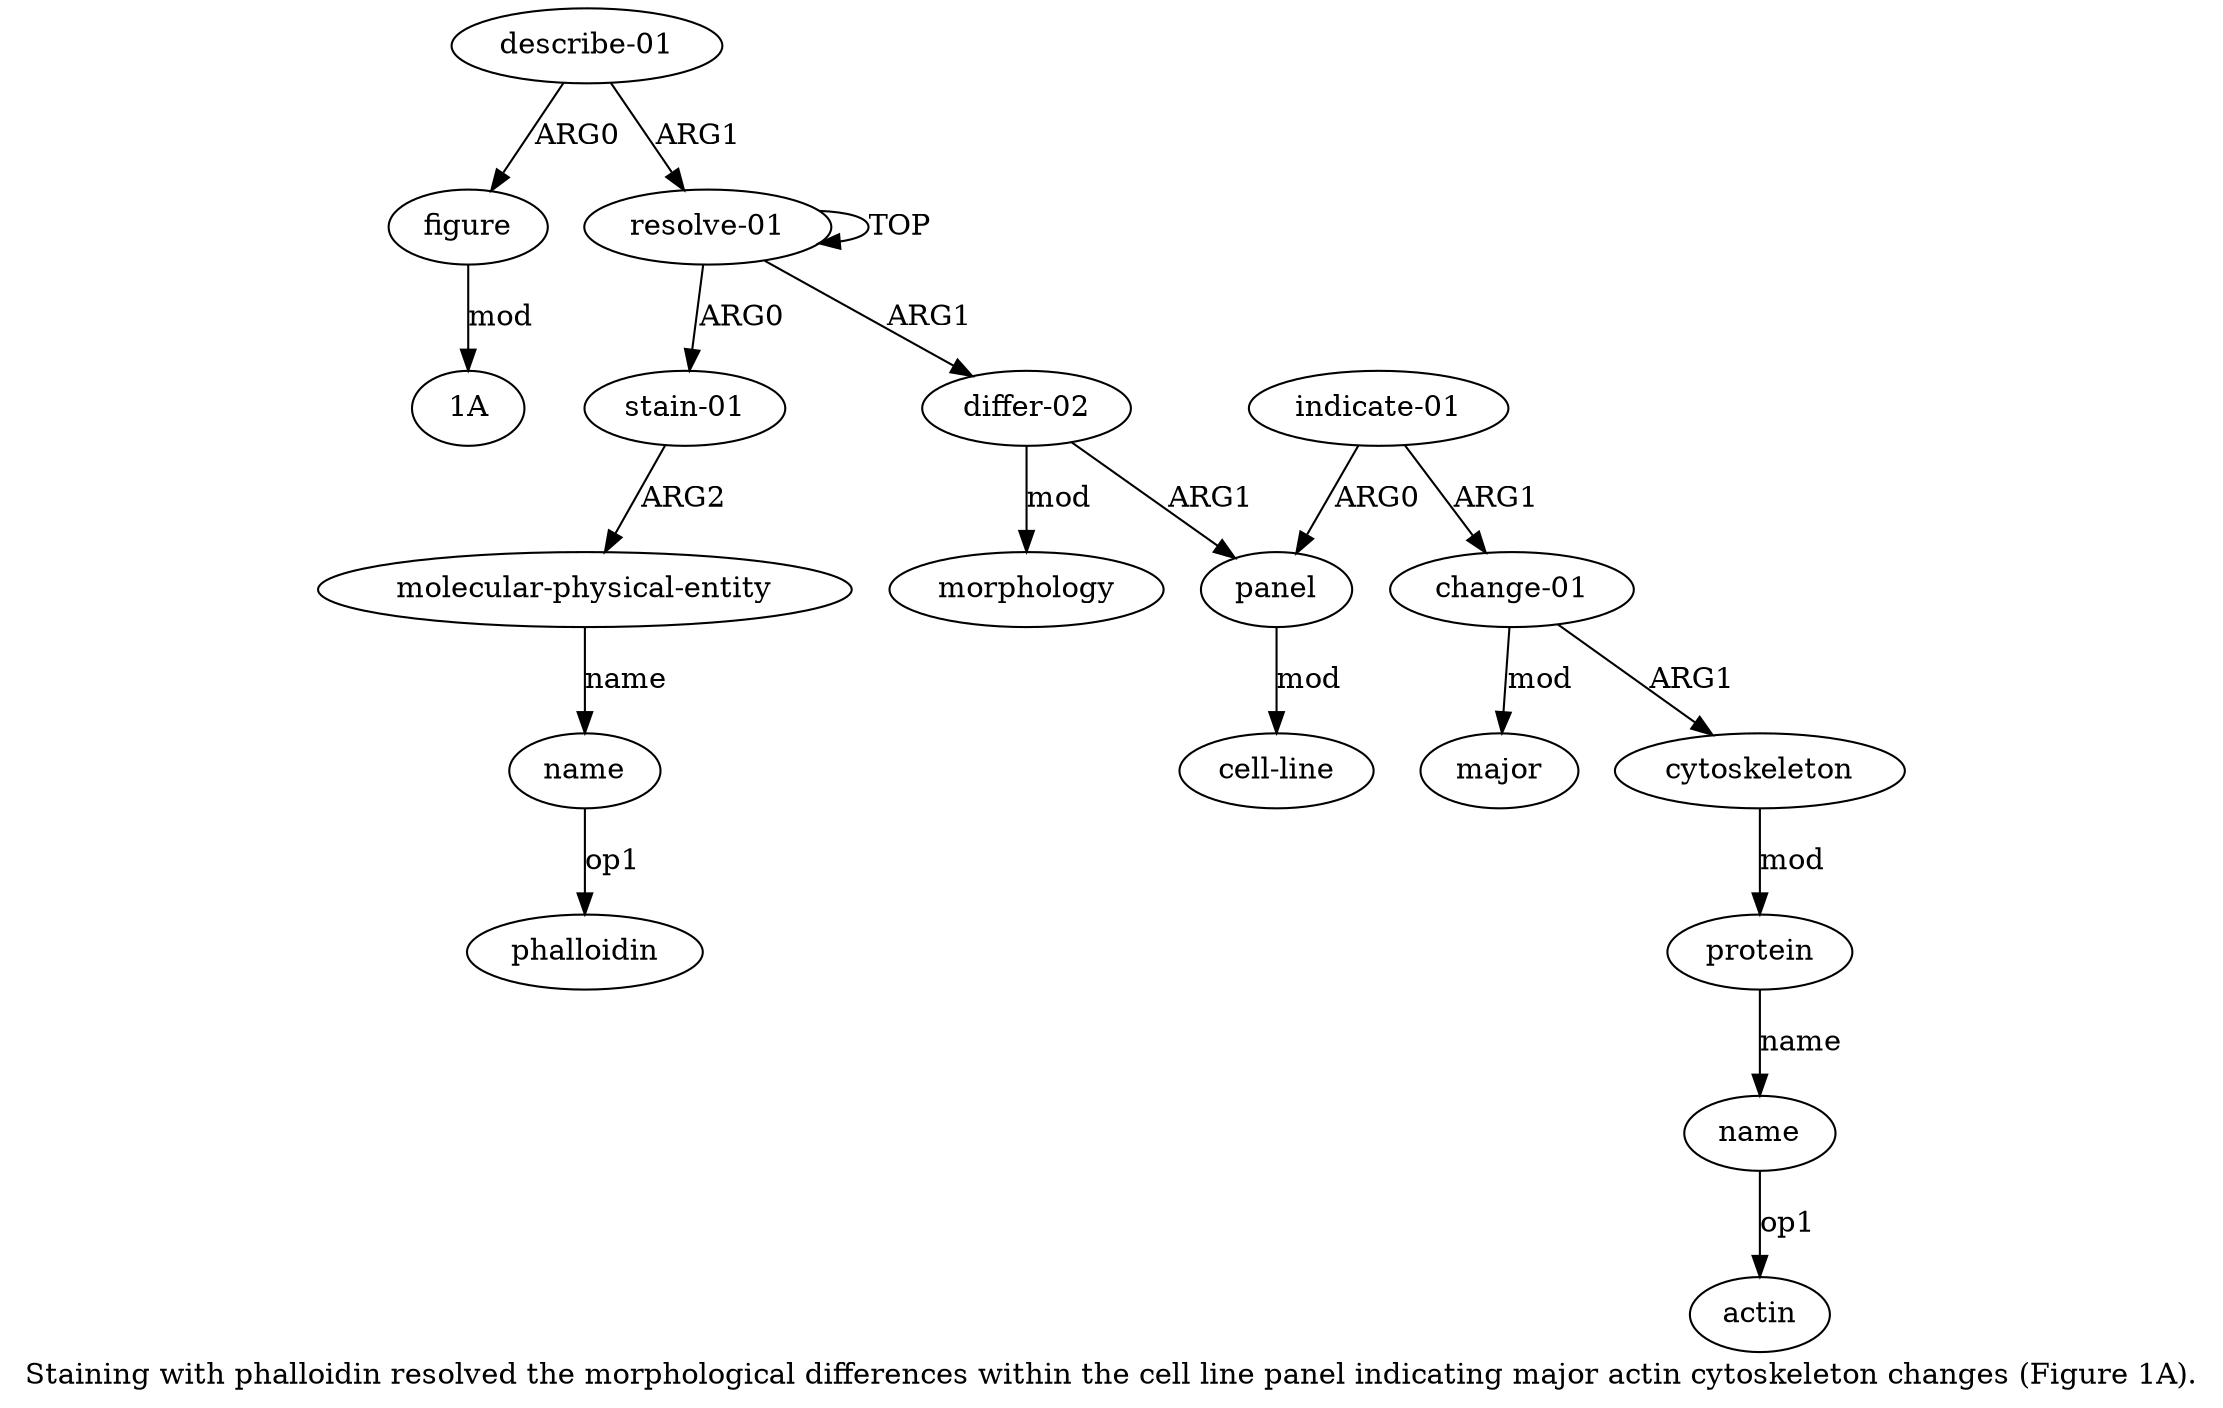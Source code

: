 digraph  {
	graph [label="Staining with phalloidin resolved the morphological differences within the cell line panel indicating major actin cytoskeleton changes (\
Figure 1A)."];
	node [label="\N"];
	a15	 [color=black,
		gold_ind=15,
		gold_label=figure,
		label=figure,
		test_ind=15,
		test_label=figure];
	"a15 1A"	 [color=black,
		gold_ind=-1,
		gold_label="1A",
		label="1A",
		test_ind=-1,
		test_label="1A"];
	a15 -> "a15 1A" [key=0,
	color=black,
	gold_label=mod,
	label=mod,
	test_label=mod];
a14 [color=black,
	gold_ind=14,
	gold_label="describe-01",
	label="describe-01",
	test_ind=14,
	test_label="describe-01"];
a14 -> a15 [key=0,
color=black,
gold_label=ARG0,
label=ARG0,
test_label=ARG0];
a0 [color=black,
gold_ind=0,
gold_label="resolve-01",
label="resolve-01",
test_ind=0,
test_label="resolve-01"];
a14 -> a0 [key=0,
color=black,
gold_label=ARG1,
label=ARG1,
test_label=ARG1];
"a11 actin" [color=black,
gold_ind=-1,
gold_label=actin,
label=actin,
test_ind=-1,
test_label=actin];
a11 [color=black,
gold_ind=11,
gold_label=name,
label=name,
test_ind=11,
test_label=name];
a11 -> "a11 actin" [key=0,
color=black,
gold_label=op1,
label=op1,
test_label=op1];
a10 [color=black,
gold_ind=10,
gold_label=protein,
label=protein,
test_ind=10,
test_label=protein];
a10 -> a11 [key=0,
color=black,
gold_label=name,
label=name,
test_label=name];
a13 [color=black,
gold_ind=13,
gold_label=morphology,
label=morphology,
test_ind=13,
test_label=morphology];
a12 [color=black,
gold_ind=12,
gold_label=major,
label=major,
test_ind=12,
test_label=major];
a1 [color=black,
gold_ind=1,
gold_label="stain-01",
label="stain-01",
test_ind=1,
test_label="stain-01"];
a2 [color=black,
gold_ind=2,
gold_label="molecular-physical-entity",
label="molecular-physical-entity",
test_ind=2,
test_label="molecular-physical-entity"];
a1 -> a2 [key=0,
color=black,
gold_label=ARG2,
label=ARG2,
test_label=ARG2];
a0 -> a1 [key=0,
color=black,
gold_label=ARG0,
label=ARG0,
test_label=ARG0];
a0 -> a0 [key=0,
color=black,
gold_label=TOP,
label=TOP,
test_label=TOP];
a4 [color=black,
gold_ind=4,
gold_label="differ-02",
label="differ-02",
test_ind=4,
test_label="differ-02"];
a0 -> a4 [key=0,
color=black,
gold_label=ARG1,
label=ARG1,
test_label=ARG1];
a3 [color=black,
gold_ind=3,
gold_label=name,
label=name,
test_ind=3,
test_label=name];
"a3 phalloidin" [color=black,
gold_ind=-1,
gold_label=phalloidin,
label=phalloidin,
test_ind=-1,
test_label=phalloidin];
a3 -> "a3 phalloidin" [key=0,
color=black,
gold_label=op1,
label=op1,
test_label=op1];
a2 -> a3 [key=0,
color=black,
gold_label=name,
label=name,
test_label=name];
a5 [color=black,
gold_ind=5,
gold_label=panel,
label=panel,
test_ind=5,
test_label=panel];
a6 [color=black,
gold_ind=6,
gold_label="cell-line",
label="cell-line",
test_ind=6,
test_label="cell-line"];
a5 -> a6 [key=0,
color=black,
gold_label=mod,
label=mod,
test_label=mod];
a4 -> a13 [key=0,
color=black,
gold_label=mod,
label=mod,
test_label=mod];
a4 -> a5 [key=0,
color=black,
gold_label=ARG1,
label=ARG1,
test_label=ARG1];
a7 [color=black,
gold_ind=7,
gold_label="indicate-01",
label="indicate-01",
test_ind=7,
test_label="indicate-01"];
a7 -> a5 [key=0,
color=black,
gold_label=ARG0,
label=ARG0,
test_label=ARG0];
a8 [color=black,
gold_ind=8,
gold_label="change-01",
label="change-01",
test_ind=8,
test_label="change-01"];
a7 -> a8 [key=0,
color=black,
gold_label=ARG1,
label=ARG1,
test_label=ARG1];
a9 [color=black,
gold_ind=9,
gold_label=cytoskeleton,
label=cytoskeleton,
test_ind=9,
test_label=cytoskeleton];
a9 -> a10 [key=0,
color=black,
gold_label=mod,
label=mod,
test_label=mod];
a8 -> a12 [key=0,
color=black,
gold_label=mod,
label=mod,
test_label=mod];
a8 -> a9 [key=0,
color=black,
gold_label=ARG1,
label=ARG1,
test_label=ARG1];
}
